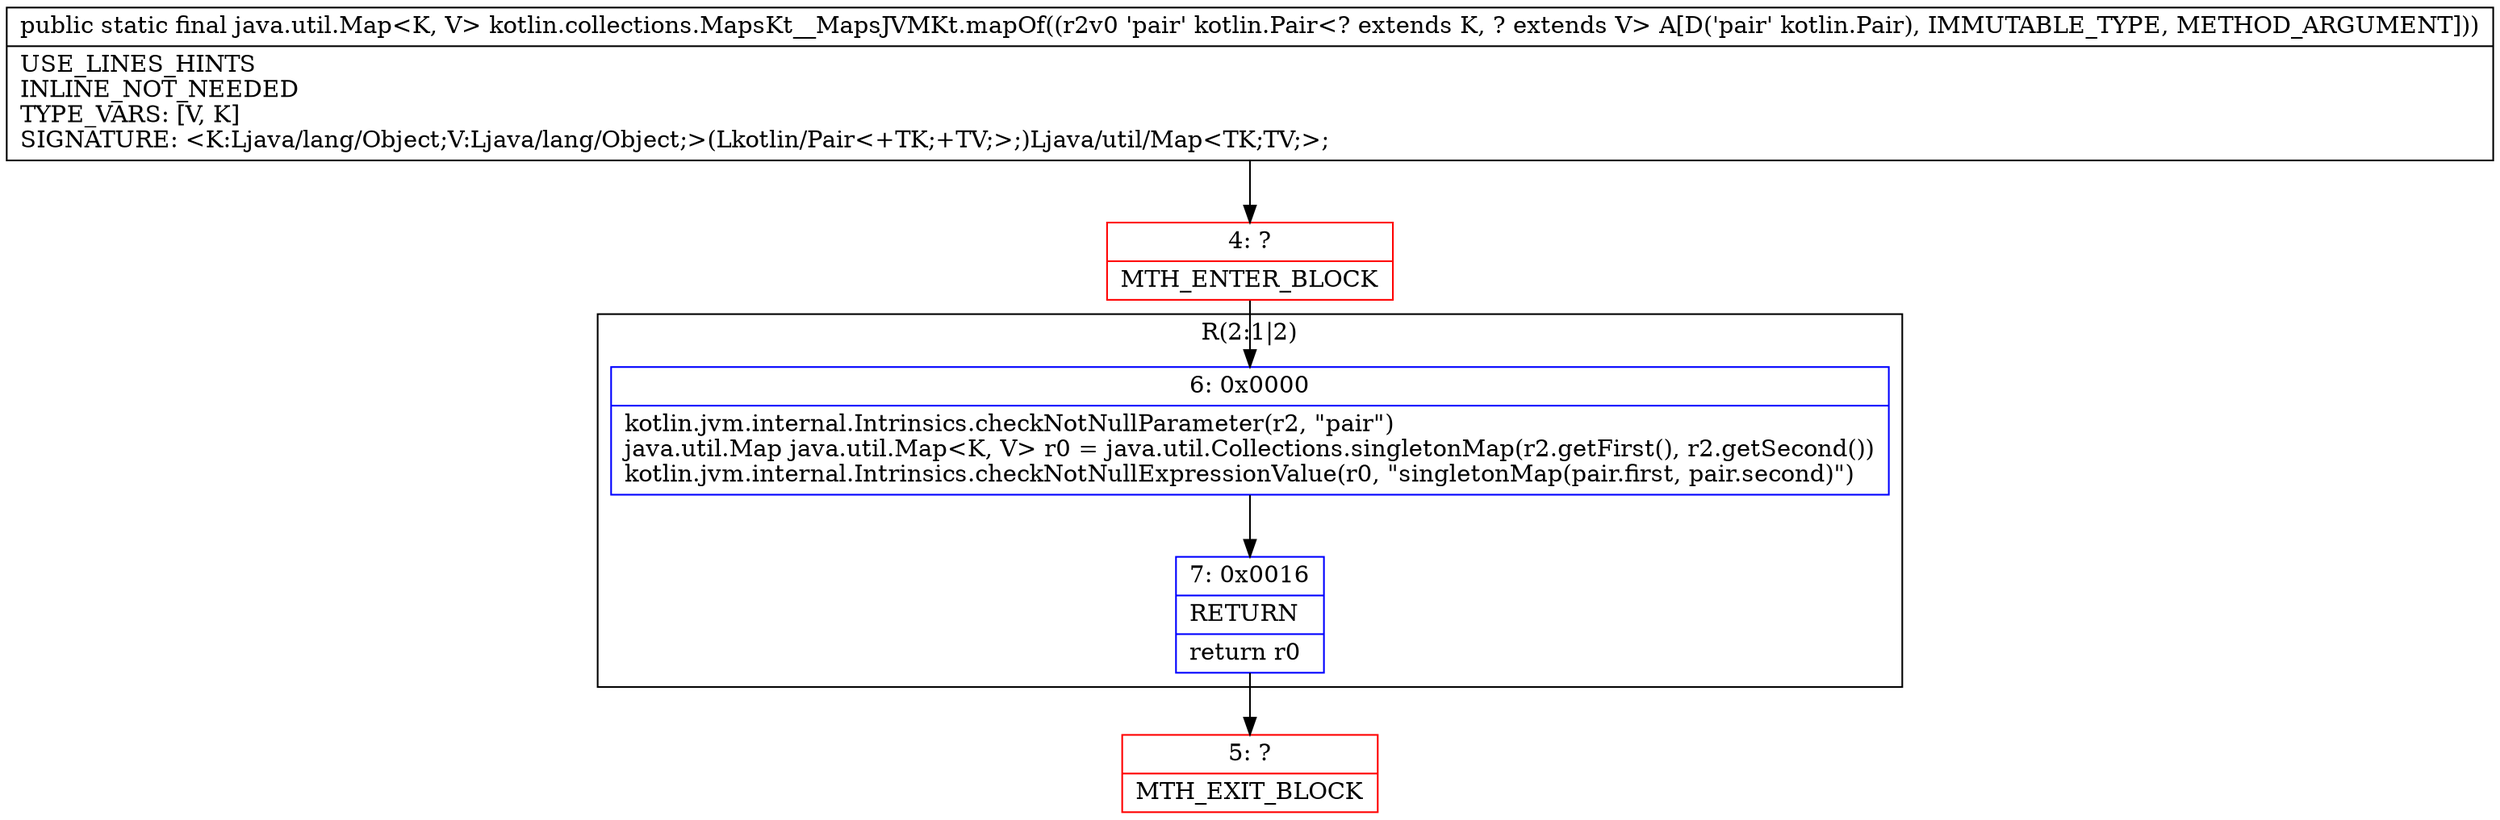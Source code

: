 digraph "CFG forkotlin.collections.MapsKt__MapsJVMKt.mapOf(Lkotlin\/Pair;)Ljava\/util\/Map;" {
subgraph cluster_Region_1708340092 {
label = "R(2:1|2)";
node [shape=record,color=blue];
Node_6 [shape=record,label="{6\:\ 0x0000|kotlin.jvm.internal.Intrinsics.checkNotNullParameter(r2, \"pair\")\ljava.util.Map java.util.Map\<K, V\> r0 = java.util.Collections.singletonMap(r2.getFirst(), r2.getSecond())\lkotlin.jvm.internal.Intrinsics.checkNotNullExpressionValue(r0, \"singletonMap(pair.first, pair.second)\")\l}"];
Node_7 [shape=record,label="{7\:\ 0x0016|RETURN\l|return r0\l}"];
}
Node_4 [shape=record,color=red,label="{4\:\ ?|MTH_ENTER_BLOCK\l}"];
Node_5 [shape=record,color=red,label="{5\:\ ?|MTH_EXIT_BLOCK\l}"];
MethodNode[shape=record,label="{public static final java.util.Map\<K, V\> kotlin.collections.MapsKt__MapsJVMKt.mapOf((r2v0 'pair' kotlin.Pair\<? extends K, ? extends V\> A[D('pair' kotlin.Pair), IMMUTABLE_TYPE, METHOD_ARGUMENT]))  | USE_LINES_HINTS\lINLINE_NOT_NEEDED\lTYPE_VARS: [V, K]\lSIGNATURE: \<K:Ljava\/lang\/Object;V:Ljava\/lang\/Object;\>(Lkotlin\/Pair\<+TK;+TV;\>;)Ljava\/util\/Map\<TK;TV;\>;\l}"];
MethodNode -> Node_4;Node_6 -> Node_7;
Node_7 -> Node_5;
Node_4 -> Node_6;
}

